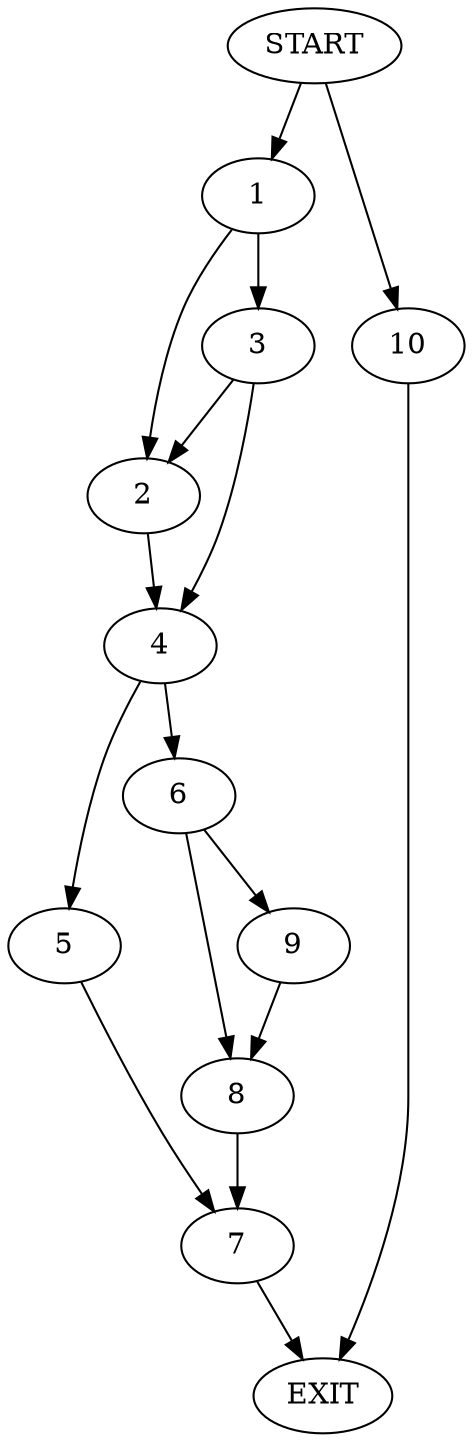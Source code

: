 digraph {
0 [label="START"]
11 [label="EXIT"]
0 -> 1
1 -> 2
1 -> 3
3 -> 2
3 -> 4
2 -> 4
4 -> 5
4 -> 6
5 -> 7
6 -> 8
6 -> 9
7 -> 11
8 -> 7
9 -> 8
0 -> 10
10 -> 11
}

